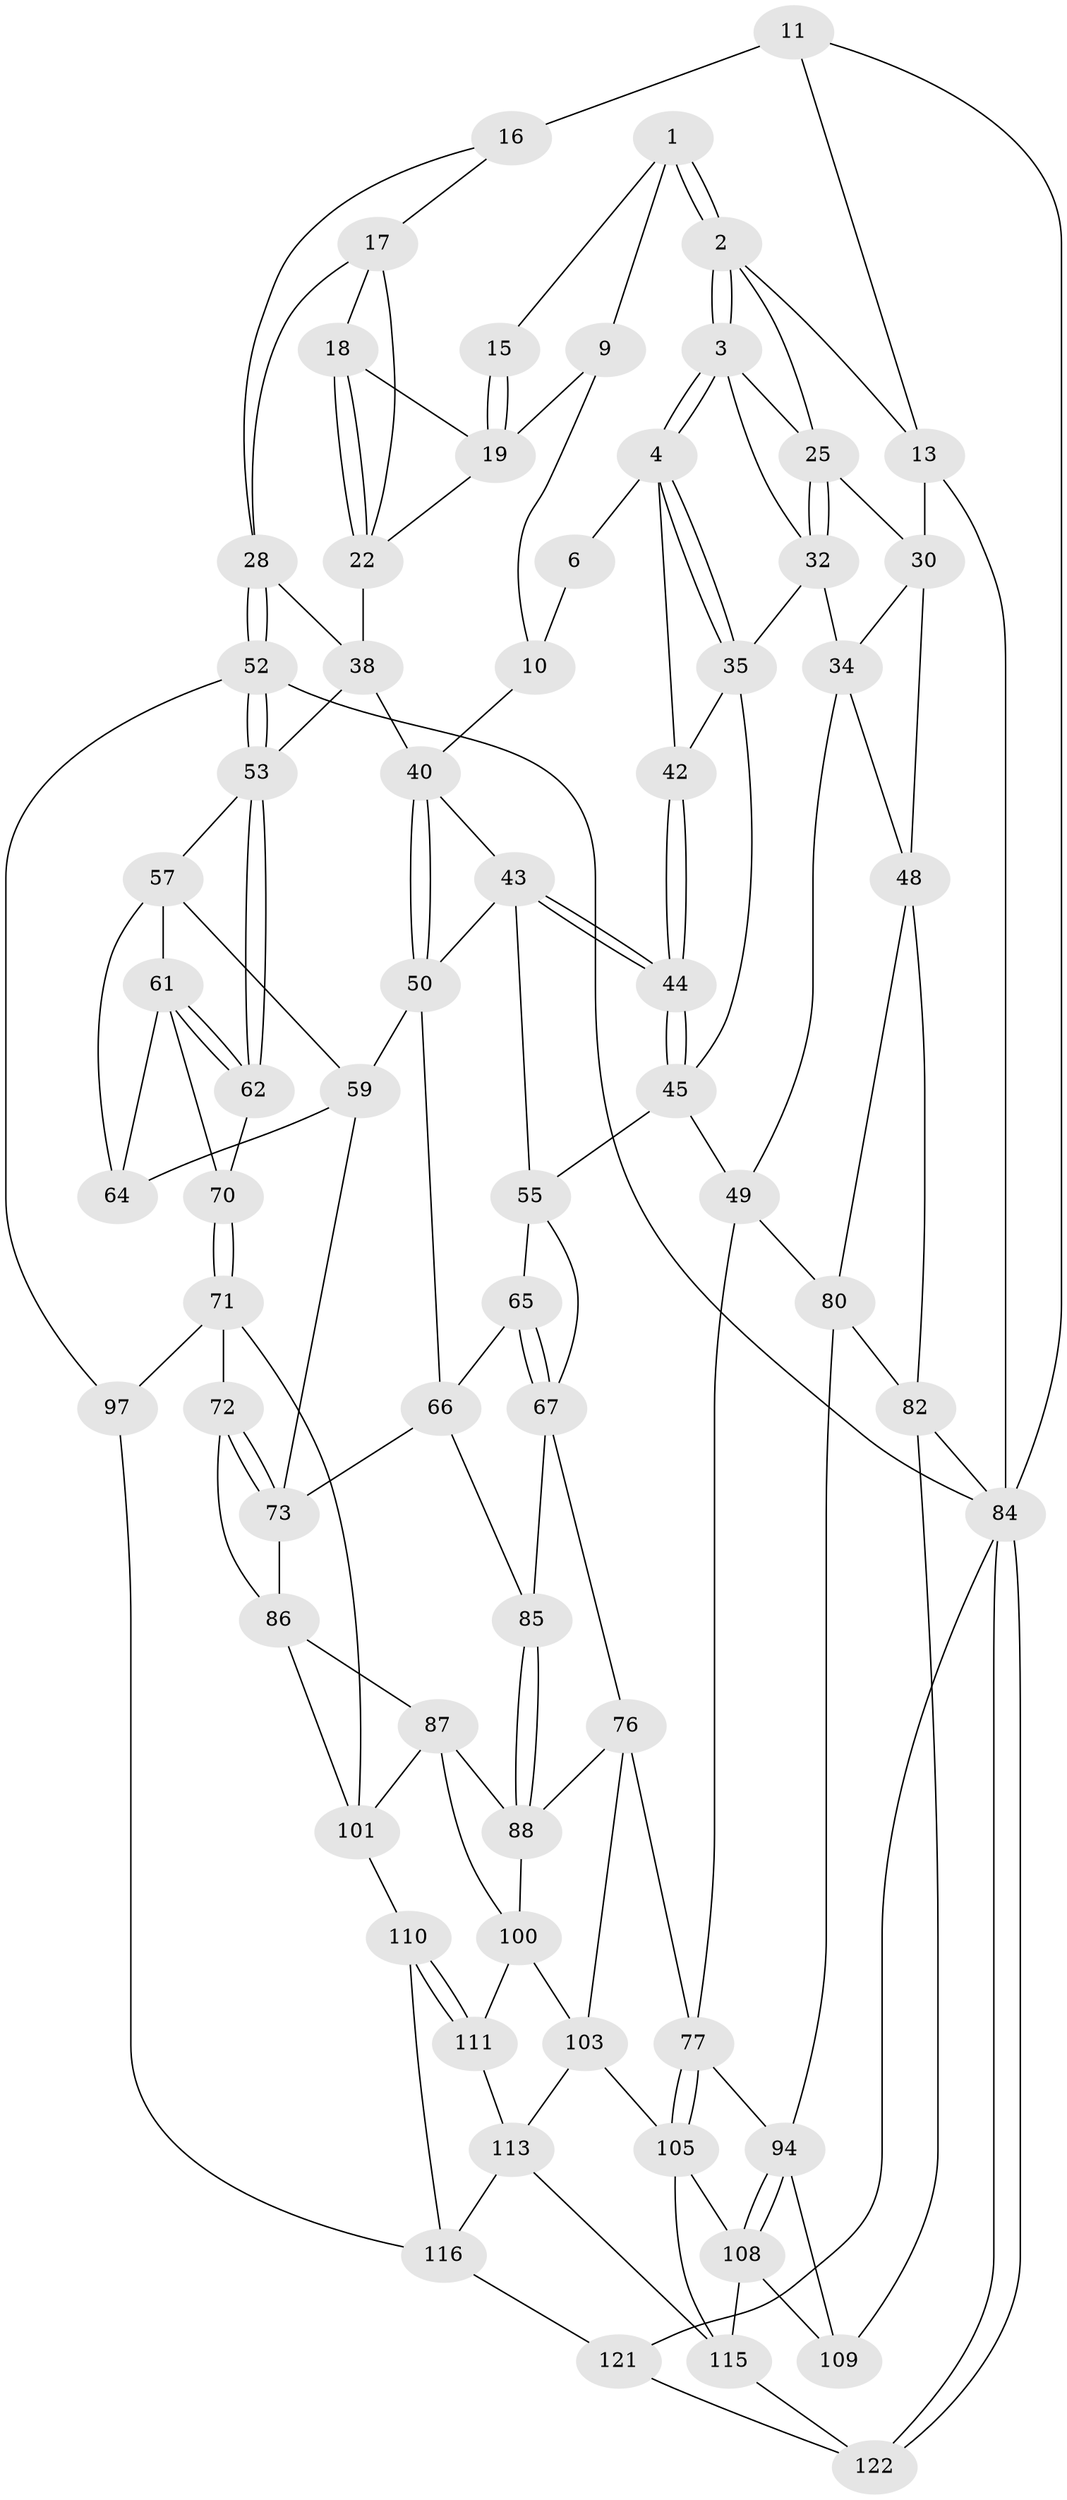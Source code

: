 // original degree distribution, {4: 0.20491803278688525, 5: 0.5655737704918032, 3: 0.02459016393442623, 6: 0.20491803278688525}
// Generated by graph-tools (version 1.1) at 2025/42/03/06/25 10:42:36]
// undirected, 69 vertices, 150 edges
graph export_dot {
graph [start="1"]
  node [color=gray90,style=filled];
  1 [pos="+0.51206021532104+0",super="+8"];
  2 [pos="+0.20071199127148204+0",super="+14"];
  3 [pos="+0.267937856947564+0",super="+24"];
  4 [pos="+0.29644279831405307+0.04004859318690427",super="+5"];
  6 [pos="+0.35319497797153093+0.08108417920219003",super="+7"];
  9 [pos="+0.6083411747009063+0.051438056376864896"];
  10 [pos="+0.540000406102611+0.10075926508068411",super="+37"];
  11 [pos="+0.945349518520671+0",super="+12"];
  13 [pos="+0+0"];
  15 [pos="+0.8594080137480667+0"];
  16 [pos="+0.903067324353422+0.04440490712206126",super="+21"];
  17 [pos="+0.8905866092736099+0.07754326032357499",super="+27"];
  18 [pos="+0.8487644633626055+0.07978280757968782"];
  19 [pos="+0.774378519901014+0.06730643512804424",super="+20"];
  22 [pos="+0.8032132055296056+0.14038018575919584",super="+23"];
  25 [pos="+0.09983474754234868+0.1310414960938077",super="+26"];
  28 [pos="+1+0.3353526471718818",super="+29"];
  30 [pos="+0.04046869402871672+0.21247789921014418",super="+31"];
  32 [pos="+0.16324807944685452+0.1760485496673862",super="+33"];
  34 [pos="+0.07720007794408097+0.22477396890324655",super="+47"];
  35 [pos="+0.2406904409511462+0.21233659092668417",super="+36"];
  38 [pos="+0.7196163760239799+0.25945433231112447",super="+39"];
  40 [pos="+0.6755563240887718+0.28666752872629214",super="+41"];
  42 [pos="+0.3099936336862503+0.22526135032637948"];
  43 [pos="+0.41707114402322026+0.2865358824625891",super="+51"];
  44 [pos="+0.3607588778981292+0.31114564256741817"];
  45 [pos="+0.2807594938349973+0.3950416986304139",super="+46"];
  48 [pos="+0+0.4178807598107563",super="+81"];
  49 [pos="+0.2147057799572206+0.40289961333311664",super="+79"];
  50 [pos="+0.6457083193412385+0.32516914695799504",super="+60"];
  52 [pos="+1+0.43832714310058485",super="+93"];
  53 [pos="+1+0.44640888102285625",super="+54"];
  55 [pos="+0.49199044693495275+0.386177831584745",super="+56"];
  57 [pos="+0.7730504967829135+0.367240962072063",super="+58"];
  59 [pos="+0.6789913692683577+0.48301626120204433",super="+69"];
  61 [pos="+0.785969897712291+0.3880592839187297",super="+63"];
  62 [pos="+0.9639898576926972+0.5240609084809443"];
  64 [pos="+0.7802245575257454+0.4666584809221646"];
  65 [pos="+0.49831041999617465+0.402866985010183"];
  66 [pos="+0.5642226831756942+0.4934394725009018",super="+75"];
  67 [pos="+0.3976526203833925+0.5248439145635144",super="+68"];
  70 [pos="+0.9118459571193718+0.557004303575157"];
  71 [pos="+0.8810967460195328+0.5878974289905643",super="+98"];
  72 [pos="+0.8087612803806776+0.5790212286421005"];
  73 [pos="+0.7103020844930679+0.5290301095558342",super="+74"];
  76 [pos="+0.3644797342426708+0.619685045209593",super="+91"];
  77 [pos="+0.2882555127607021+0.6480992167935892",super="+78"];
  80 [pos="+0.12366843945666806+0.5782784041800492",super="+96"];
  82 [pos="+0+0.6213212014314883",super="+83"];
  84 [pos="+0+1",super="+92"];
  85 [pos="+0.5372940472375743+0.5329992468644401"];
  86 [pos="+0.6488824398474095+0.6461926091151794",super="+89"];
  87 [pos="+0.5864622528650711+0.641335754029558",super="+99"];
  88 [pos="+0.5593729547626642+0.6199613934781184",super="+90"];
  94 [pos="+0.16714374549778788+0.7686327657343148",super="+95"];
  97 [pos="+0.8675749675696405+0.8140840553372574"];
  100 [pos="+0.5644456457863009+0.7602020904754542",super="+106"];
  101 [pos="+0.7077469077573577+0.730164451003496",super="+102"];
  103 [pos="+0.4172968187272381+0.7659875128981501",super="+104"];
  105 [pos="+0.3548964348501439+0.786638225154798",super="+107"];
  108 [pos="+0.1708794231342247+0.7914910916866433",super="+118"];
  109 [pos="+0+0.9091857034498799"];
  110 [pos="+0.639140537815628+0.9440203658732577",super="+117"];
  111 [pos="+0.5145121133149909+0.8343061974459707",super="+112"];
  113 [pos="+0.4384049420933349+0.8594577048823362",super="+114"];
  115 [pos="+0.3513760493798451+0.9292728818230303",super="+120"];
  116 [pos="+0.673445011788244+1",super="+119"];
  121 [pos="+0.6552250215912986+1"];
  122 [pos="+0.18345162480578653+1"];
  1 -- 2;
  1 -- 2;
  1 -- 9;
  1 -- 15;
  2 -- 3;
  2 -- 3;
  2 -- 13;
  2 -- 25;
  3 -- 4;
  3 -- 4;
  3 -- 32;
  3 -- 25;
  4 -- 35;
  4 -- 35;
  4 -- 42;
  4 -- 6;
  6 -- 10 [weight=2];
  9 -- 10;
  9 -- 19;
  10 -- 40;
  11 -- 16 [weight=2];
  11 -- 84;
  11 -- 13;
  13 -- 84;
  13 -- 30;
  15 -- 19;
  15 -- 19;
  16 -- 17;
  16 -- 28;
  17 -- 18;
  17 -- 22;
  17 -- 28;
  18 -- 19;
  18 -- 22;
  18 -- 22;
  19 -- 22;
  22 -- 38;
  25 -- 32;
  25 -- 32;
  25 -- 30;
  28 -- 52;
  28 -- 52;
  28 -- 38;
  30 -- 34;
  30 -- 48;
  32 -- 34;
  32 -- 35;
  34 -- 48;
  34 -- 49;
  35 -- 42;
  35 -- 45;
  38 -- 40;
  38 -- 53;
  40 -- 50;
  40 -- 50;
  40 -- 43;
  42 -- 44;
  42 -- 44;
  43 -- 44;
  43 -- 44;
  43 -- 50;
  43 -- 55;
  44 -- 45;
  44 -- 45;
  45 -- 55;
  45 -- 49;
  48 -- 80;
  48 -- 82;
  49 -- 80;
  49 -- 77;
  50 -- 59;
  50 -- 66;
  52 -- 53;
  52 -- 53;
  52 -- 97;
  52 -- 84;
  53 -- 62;
  53 -- 62;
  53 -- 57;
  55 -- 65;
  55 -- 67;
  57 -- 61;
  57 -- 64;
  57 -- 59;
  59 -- 64;
  59 -- 73;
  61 -- 62;
  61 -- 62;
  61 -- 64;
  61 -- 70;
  62 -- 70;
  65 -- 66;
  65 -- 67;
  65 -- 67;
  66 -- 85;
  66 -- 73;
  67 -- 85;
  67 -- 76;
  70 -- 71;
  70 -- 71;
  71 -- 72;
  71 -- 97;
  71 -- 101;
  72 -- 73;
  72 -- 73;
  72 -- 86;
  73 -- 86;
  76 -- 77;
  76 -- 103;
  76 -- 88;
  77 -- 105;
  77 -- 105;
  77 -- 94;
  80 -- 82;
  80 -- 94;
  82 -- 84;
  82 -- 109;
  84 -- 122;
  84 -- 122;
  84 -- 121;
  85 -- 88;
  85 -- 88;
  86 -- 87;
  86 -- 101;
  87 -- 88;
  87 -- 100;
  87 -- 101;
  88 -- 100;
  94 -- 108;
  94 -- 108;
  94 -- 109;
  97 -- 116;
  100 -- 111;
  100 -- 103;
  101 -- 110;
  103 -- 105;
  103 -- 113;
  105 -- 115;
  105 -- 108;
  108 -- 109;
  108 -- 115;
  110 -- 111 [weight=2];
  110 -- 111;
  110 -- 116;
  111 -- 113;
  113 -- 115;
  113 -- 116;
  115 -- 122;
  116 -- 121;
  121 -- 122;
}
